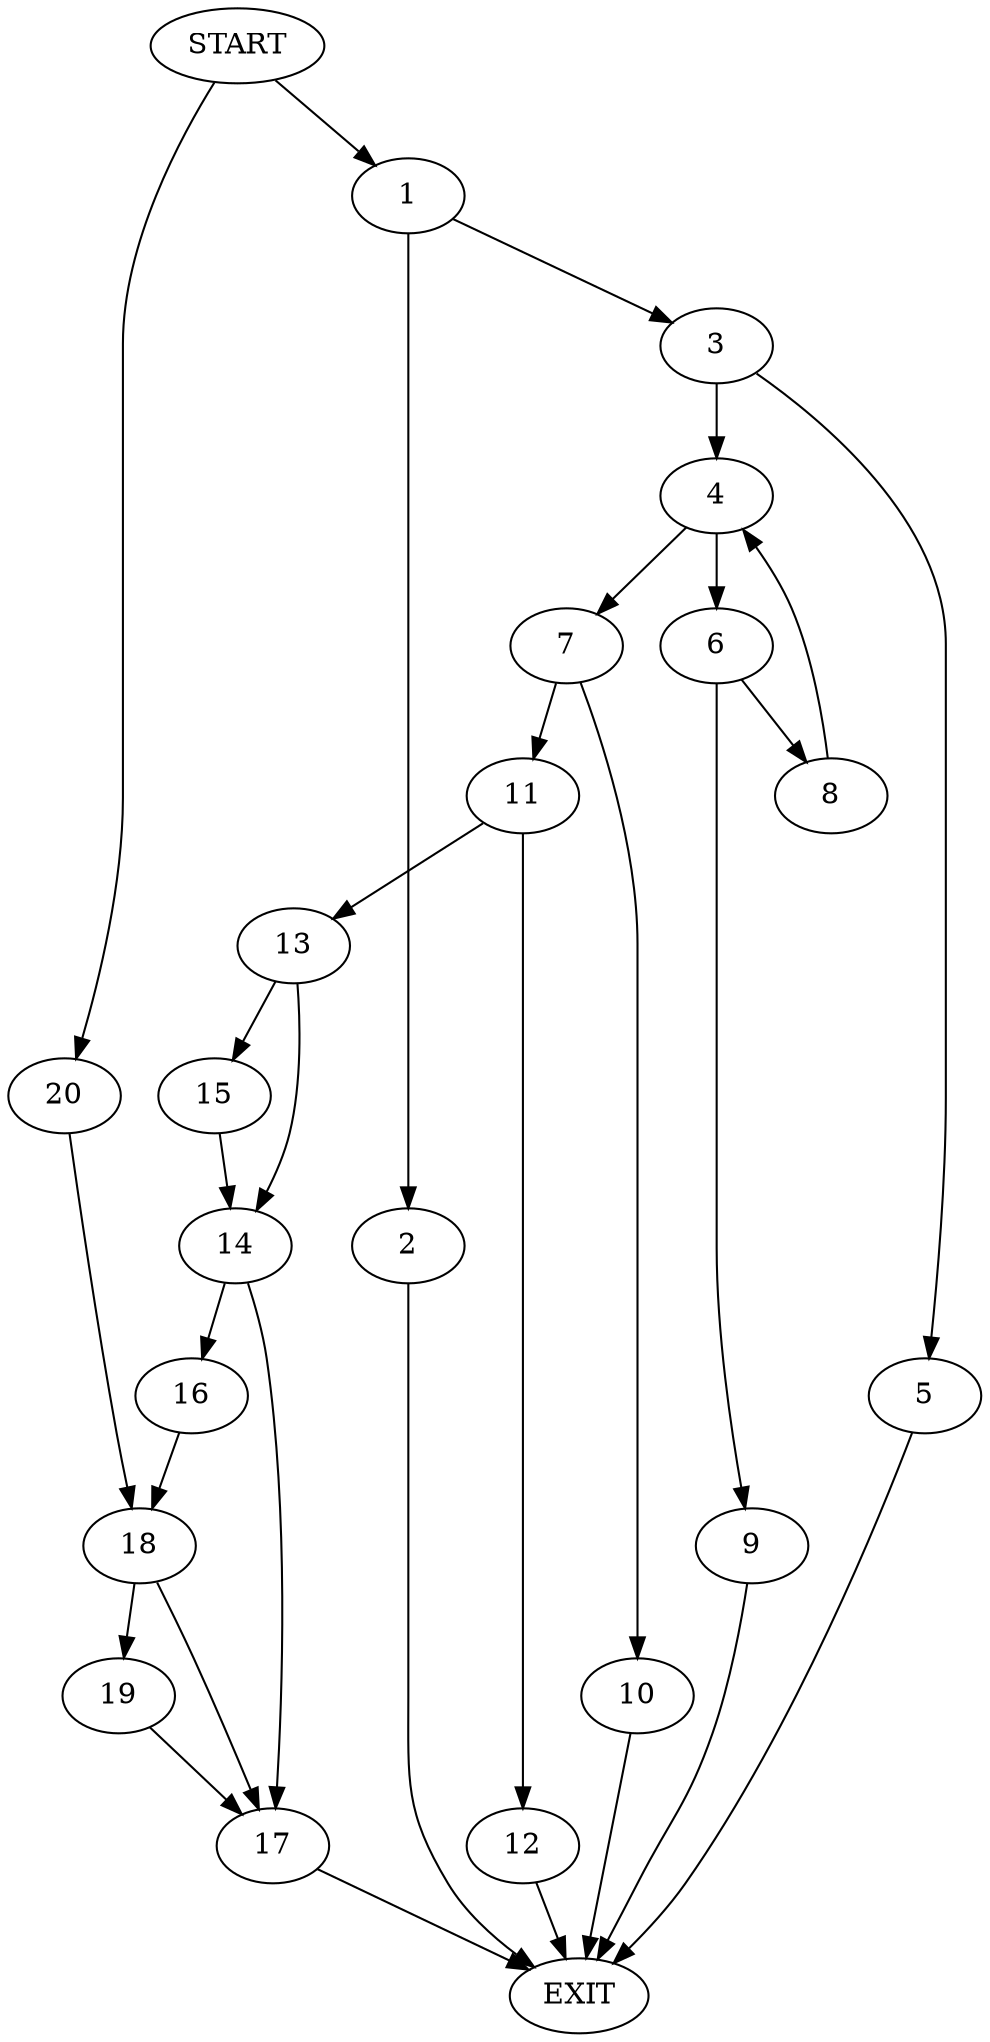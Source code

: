 digraph {
0 [label="START"]
21 [label="EXIT"]
0 -> 1
1 -> 2
1 -> 3
3 -> 4
3 -> 5
2 -> 21
5 -> 21
4 -> 6
4 -> 7
6 -> 8
6 -> 9
7 -> 10
7 -> 11
8 -> 4
9 -> 21
11 -> 12
11 -> 13
10 -> 21
12 -> 21
13 -> 14
13 -> 15
15 -> 14
14 -> 16
14 -> 17
16 -> 18
17 -> 21
18 -> 19
18 -> 17
0 -> 20
20 -> 18
19 -> 17
}

